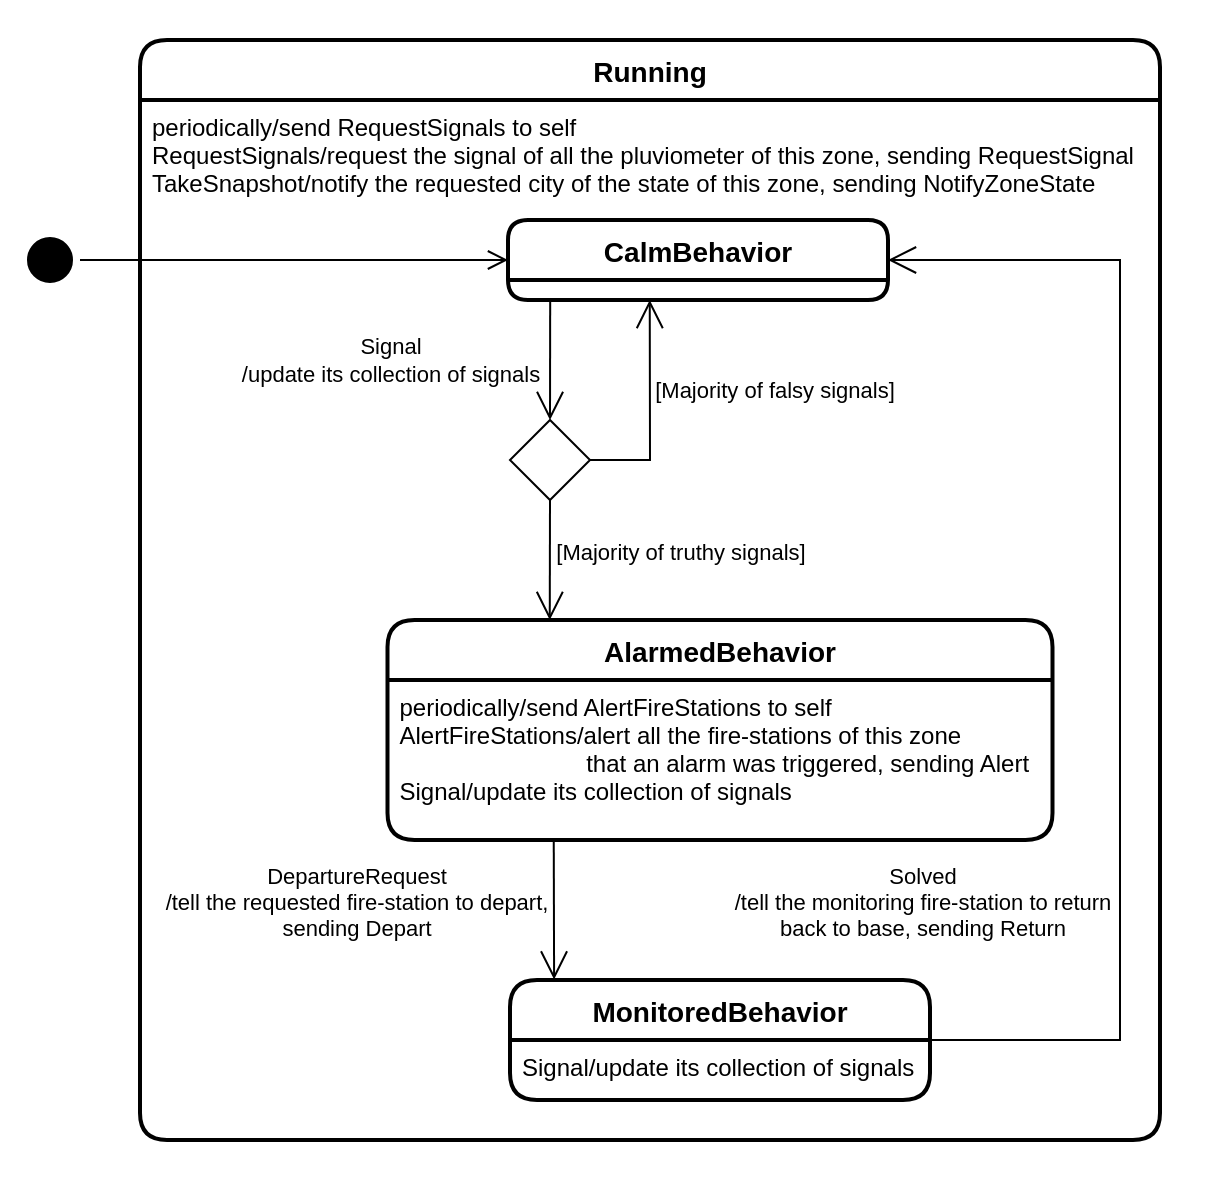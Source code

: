<mxfile version="20.2.8" type="device"><diagram id="uHUt6Z9MT25F9fRx2fs-" name="Page-1"><mxGraphModel dx="1146" dy="597" grid="1" gridSize="10" guides="1" tooltips="1" connect="1" arrows="1" fold="1" page="1" pageScale="1" pageWidth="850" pageHeight="1100" math="0" shadow="0"><root><mxCell id="0"/><mxCell id="1" parent="0"/><mxCell id="YU8CpwdnGVfbAG5phDmi-13" value="" style="rounded=0;whiteSpace=wrap;html=1;strokeColor=none;" vertex="1" parent="1"><mxGeometry x="20" y="200" width="610" height="590" as="geometry"/></mxCell><mxCell id="Rgy-LEIxX_R21qw3U0yX-1" value="Running" style="swimlane;childLayout=stackLayout;horizontal=1;startSize=30;horizontalStack=0;rounded=1;fontSize=14;fontStyle=1;strokeWidth=2;resizeParent=0;resizeLast=1;shadow=0;dashed=0;align=center;" parent="1" vertex="1"><mxGeometry x="90" y="220" width="510" height="550" as="geometry"><mxRectangle x="90" y="210" width="100" height="30" as="alternateBounds"/></mxGeometry></mxCell><mxCell id="Rgy-LEIxX_R21qw3U0yX-2" value="periodically/send RequestSignals to self&#10;RequestSignals/request the signal of all the pluviometer of this zone, sending RequestSignal&#10;TakeSnapshot/notify the requested city of the state of this zone, sending NotifyZoneState" style="align=left;strokeColor=none;fillColor=none;spacingLeft=4;fontSize=12;verticalAlign=top;resizable=0;rotatable=0;part=1;" parent="Rgy-LEIxX_R21qw3U0yX-1" vertex="1"><mxGeometry y="30" width="510" height="520" as="geometry"/></mxCell><mxCell id="fXXeHyMfSSSQZnNen0r5-4" value="" style="ellipse;html=1;shape=startState;fillColor=#000000;strokeColor=#000000;" parent="1" vertex="1"><mxGeometry x="30" y="315" width="30" height="30" as="geometry"/></mxCell><mxCell id="fXXeHyMfSSSQZnNen0r5-5" value="" style="html=1;verticalAlign=bottom;endArrow=open;endSize=8;strokeColor=#000000;rounded=0;entryX=0;entryY=0.5;entryDx=0;entryDy=0;" parent="1" source="fXXeHyMfSSSQZnNen0r5-4" target="fXXeHyMfSSSQZnNen0r5-1" edge="1"><mxGeometry relative="1" as="geometry"><mxPoint x="270" y="335" as="targetPoint"/></mxGeometry></mxCell><mxCell id="1-u-uXJojBduCTqcF9sB-2" value="AlarmedBehavior" style="swimlane;childLayout=stackLayout;horizontal=1;startSize=30;horizontalStack=0;rounded=1;fontSize=14;fontStyle=1;strokeWidth=2;resizeParent=0;resizeLast=1;shadow=0;dashed=0;align=center;" parent="1" vertex="1"><mxGeometry x="213.75" y="510" width="332.5" height="110" as="geometry"/></mxCell><mxCell id="1-u-uXJojBduCTqcF9sB-3" value="periodically/send AlertFireStations to self&#10;AlertFireStations/alert all the fire-stations of this zone&#10;                            that an alarm was triggered, sending Alert&#10;Signal/update its collection of signals" style="align=left;strokeColor=none;fillColor=none;spacingLeft=4;fontSize=12;verticalAlign=top;resizable=0;rotatable=0;part=1;" parent="1-u-uXJojBduCTqcF9sB-2" vertex="1"><mxGeometry y="30" width="332.5" height="80" as="geometry"/></mxCell><mxCell id="1-u-uXJojBduCTqcF9sB-5" value="MonitoredBehavior" style="swimlane;childLayout=stackLayout;horizontal=1;startSize=30;horizontalStack=0;rounded=1;fontSize=14;fontStyle=1;strokeWidth=2;resizeParent=0;resizeLast=1;shadow=0;dashed=0;align=center;" parent="1" vertex="1"><mxGeometry x="275" y="690" width="210" height="60" as="geometry"/></mxCell><mxCell id="1-u-uXJojBduCTqcF9sB-6" value="Signal/update its collection of signals" style="align=left;strokeColor=none;fillColor=none;spacingLeft=4;fontSize=12;verticalAlign=top;resizable=0;rotatable=0;part=1;" parent="1-u-uXJojBduCTqcF9sB-5" vertex="1"><mxGeometry y="30" width="210" height="30" as="geometry"/></mxCell><mxCell id="fXXeHyMfSSSQZnNen0r5-1" value="CalmBehavior" style="swimlane;childLayout=stackLayout;horizontal=1;startSize=30;horizontalStack=0;rounded=1;fontSize=14;fontStyle=1;strokeWidth=2;resizeParent=0;resizeLast=1;shadow=0;dashed=0;align=center;" parent="1" vertex="1"><mxGeometry x="274" y="310" width="190" height="40" as="geometry"><mxRectangle y="30" width="690" height="30" as="alternateBounds"/></mxGeometry></mxCell><mxCell id="fXXeHyMfSSSQZnNen0r5-2" value=" " style="align=left;strokeColor=none;fillColor=none;spacingLeft=4;fontSize=12;verticalAlign=top;resizable=0;rotatable=0;part=1;" parent="fXXeHyMfSSSQZnNen0r5-1" vertex="1"><mxGeometry y="30" width="190" height="10" as="geometry"/></mxCell><mxCell id="YU8CpwdnGVfbAG5phDmi-1" value="" style="endArrow=open;endFill=1;endSize=12;html=1;rounded=0;exitX=0.25;exitY=1;exitDx=0;exitDy=0;entryX=0.105;entryY=-0.004;entryDx=0;entryDy=0;entryPerimeter=0;" edge="1" parent="1" source="1-u-uXJojBduCTqcF9sB-3" target="1-u-uXJojBduCTqcF9sB-5"><mxGeometry width="160" relative="1" as="geometry"><mxPoint x="420" y="710" as="sourcePoint"/><mxPoint x="297" y="680" as="targetPoint"/></mxGeometry></mxCell><mxCell id="YU8CpwdnGVfbAG5phDmi-9" value="DepartureRequest&lt;br&gt;/tell the requested fire-station to depart, &lt;br&gt;sending Depart" style="edgeLabel;html=1;align=center;verticalAlign=middle;resizable=0;points=[];" vertex="1" connectable="0" parent="YU8CpwdnGVfbAG5phDmi-1"><mxGeometry x="-0.442" y="1" relative="1" as="geometry"><mxPoint x="-100" y="11" as="offset"/></mxGeometry></mxCell><mxCell id="YU8CpwdnGVfbAG5phDmi-2" value="" style="endArrow=open;endFill=1;endSize=12;html=1;rounded=0;exitX=0.111;exitY=0.996;exitDx=0;exitDy=0;exitPerimeter=0;entryX=0;entryY=0.5;entryDx=0;entryDy=0;" edge="1" parent="1" source="fXXeHyMfSSSQZnNen0r5-2" target="YU8CpwdnGVfbAG5phDmi-3"><mxGeometry width="160" relative="1" as="geometry"><mxPoint x="295" y="360" as="sourcePoint"/><mxPoint x="295" y="390" as="targetPoint"/></mxGeometry></mxCell><mxCell id="YU8CpwdnGVfbAG5phDmi-4" value="Signal&lt;br&gt;/update its collection of signals" style="edgeLabel;html=1;align=center;verticalAlign=middle;resizable=0;points=[];" vertex="1" connectable="0" parent="YU8CpwdnGVfbAG5phDmi-2"><mxGeometry x="-0.244" relative="1" as="geometry"><mxPoint x="-80" y="7" as="offset"/></mxGeometry></mxCell><mxCell id="YU8CpwdnGVfbAG5phDmi-3" value="" style="rhombus;whiteSpace=wrap;html=1;direction=south;" vertex="1" parent="1"><mxGeometry x="275" y="410" width="40" height="40" as="geometry"/></mxCell><mxCell id="YU8CpwdnGVfbAG5phDmi-5" value="" style="endArrow=open;endFill=1;endSize=12;html=1;rounded=0;exitX=0.5;exitY=0;exitDx=0;exitDy=0;entryX=0.373;entryY=1;entryDx=0;entryDy=0;entryPerimeter=0;" edge="1" parent="1" source="YU8CpwdnGVfbAG5phDmi-3" target="fXXeHyMfSSSQZnNen0r5-2"><mxGeometry width="160" relative="1" as="geometry"><mxPoint x="15" y="410" as="sourcePoint"/><mxPoint x="345" y="360" as="targetPoint"/><Array as="points"><mxPoint x="345" y="430"/></Array></mxGeometry></mxCell><mxCell id="YU8CpwdnGVfbAG5phDmi-6" value="[Majority of falsy signals]" style="edgeLabel;html=1;align=center;verticalAlign=middle;resizable=0;points=[];" vertex="1" connectable="0" parent="YU8CpwdnGVfbAG5phDmi-5"><mxGeometry x="0.097" y="1" relative="1" as="geometry"><mxPoint x="63" y="-5" as="offset"/></mxGeometry></mxCell><mxCell id="YU8CpwdnGVfbAG5phDmi-7" value="" style="endArrow=open;endFill=1;endSize=12;html=1;rounded=0;exitX=1;exitY=0.5;exitDx=0;exitDy=0;entryX=0.244;entryY=0;entryDx=0;entryDy=0;entryPerimeter=0;" edge="1" parent="1" source="YU8CpwdnGVfbAG5phDmi-3" target="1-u-uXJojBduCTqcF9sB-2"><mxGeometry width="160" relative="1" as="geometry"><mxPoint x="15" y="410" as="sourcePoint"/><mxPoint x="295" y="500" as="targetPoint"/></mxGeometry></mxCell><mxCell id="YU8CpwdnGVfbAG5phDmi-8" value="[Majority of truthy signals]" style="edgeLabel;html=1;align=center;verticalAlign=middle;resizable=0;points=[];" vertex="1" connectable="0" parent="YU8CpwdnGVfbAG5phDmi-7"><mxGeometry x="-0.282" y="-2" relative="1" as="geometry"><mxPoint x="67" y="4" as="offset"/></mxGeometry></mxCell><mxCell id="YU8CpwdnGVfbAG5phDmi-10" value="" style="endArrow=open;endFill=1;endSize=12;html=1;rounded=0;exitX=1;exitY=0;exitDx=0;exitDy=0;entryX=1;entryY=0.5;entryDx=0;entryDy=0;" edge="1" parent="1" source="1-u-uXJojBduCTqcF9sB-6" target="fXXeHyMfSSSQZnNen0r5-1"><mxGeometry width="160" relative="1" as="geometry"><mxPoint x="40" y="480" as="sourcePoint"/><mxPoint x="200" y="480" as="targetPoint"/><Array as="points"><mxPoint x="580" y="720"/><mxPoint x="580" y="330"/></Array></mxGeometry></mxCell><mxCell id="YU8CpwdnGVfbAG5phDmi-11" value="Solved&lt;br&gt;/tell the monitoring fire-station to return&lt;br&gt;back to base, sending Return" style="edgeLabel;html=1;align=center;verticalAlign=middle;resizable=0;points=[];" vertex="1" connectable="0" parent="YU8CpwdnGVfbAG5phDmi-10"><mxGeometry x="-0.412" relative="1" as="geometry"><mxPoint x="-99" y="12" as="offset"/></mxGeometry></mxCell></root></mxGraphModel></diagram></mxfile>